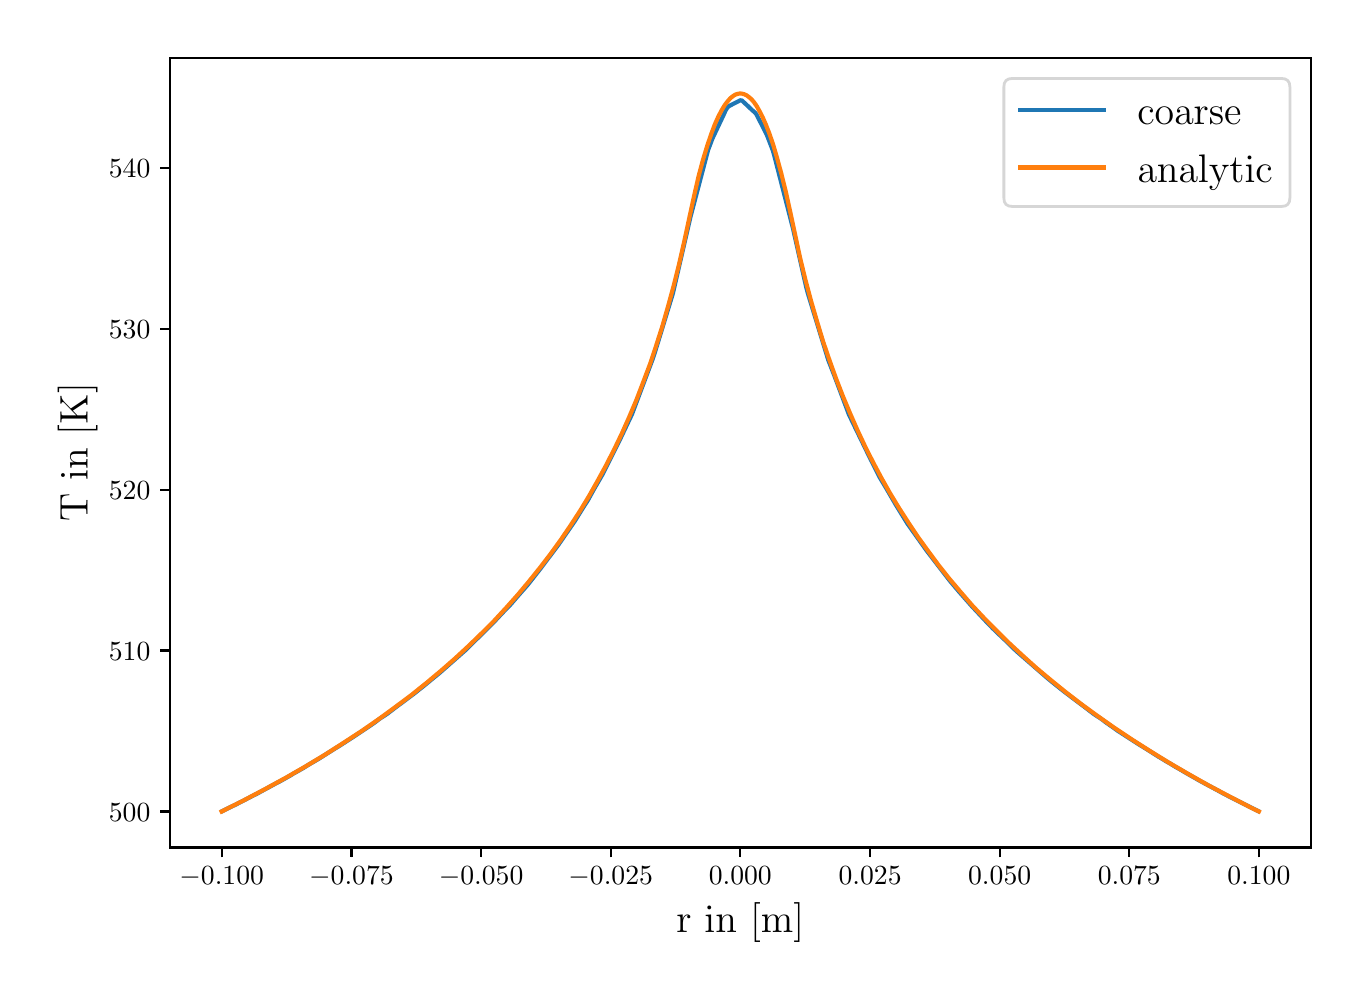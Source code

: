 \begingroup%
\makeatletter%
\begin{pgfpicture}%
\pgfpathrectangle{\pgfpointorigin}{\pgfqpoint{6.565in}{4.725in}}%
\pgfusepath{use as bounding box, clip}%
\begin{pgfscope}%
\pgfsetbuttcap%
\pgfsetmiterjoin%
\definecolor{currentfill}{rgb}{1.0,1.0,1.0}%
\pgfsetfillcolor{currentfill}%
\pgfsetlinewidth{0.0pt}%
\definecolor{currentstroke}{rgb}{1.0,1.0,1.0}%
\pgfsetstrokecolor{currentstroke}%
\pgfsetdash{}{0pt}%
\pgfpathmoveto{\pgfqpoint{0.0in}{0.0in}}%
\pgfpathlineto{\pgfqpoint{6.565in}{0.0in}}%
\pgfpathlineto{\pgfqpoint{6.565in}{4.725in}}%
\pgfpathlineto{\pgfqpoint{0.0in}{4.725in}}%
\pgfpathclose%
\pgfusepath{fill}%
\end{pgfscope}%
\begin{pgfscope}%
\pgfsetbuttcap%
\pgfsetmiterjoin%
\definecolor{currentfill}{rgb}{1.0,1.0,1.0}%
\pgfsetfillcolor{currentfill}%
\pgfsetlinewidth{0.0pt}%
\definecolor{currentstroke}{rgb}{0.0,0.0,0.0}%
\pgfsetstrokecolor{currentstroke}%
\pgfsetstrokeopacity{0.0}%
\pgfsetdash{}{0pt}%
\pgfpathmoveto{\pgfqpoint{0.711in}{0.626in}}%
\pgfpathlineto{\pgfqpoint{6.415in}{0.626in}}%
\pgfpathlineto{\pgfqpoint{6.415in}{4.575in}}%
\pgfpathlineto{\pgfqpoint{0.711in}{4.575in}}%
\pgfpathclose%
\pgfusepath{fill}%
\end{pgfscope}%
\begin{pgfscope}%
\pgfsetbuttcap%
\pgfsetroundjoin%
\definecolor{currentfill}{rgb}{0.0,0.0,0.0}%
\pgfsetfillcolor{currentfill}%
\pgfsetlinewidth{0.803pt}%
\definecolor{currentstroke}{rgb}{0.0,0.0,0.0}%
\pgfsetstrokecolor{currentstroke}%
\pgfsetdash{}{0pt}%
\pgfsys@defobject{currentmarker}{\pgfqpoint{0.0in}{-0.049in}}{\pgfqpoint{0.0in}{0.0in}}{%
\pgfpathmoveto{\pgfqpoint{0.0in}{0.0in}}%
\pgfpathlineto{\pgfqpoint{0.0in}{-0.049in}}%
\pgfusepath{stroke,fill}%
}%
\begin{pgfscope}%
\pgfsys@transformshift{0.97in}{0.626in}%
\pgfsys@useobject{currentmarker}{}%
\end{pgfscope}%
\end{pgfscope}%
\begin{pgfscope}%
\definecolor{textcolor}{rgb}{0.0,0.0,0.0}%
\pgfsetstrokecolor{textcolor}%
\pgfsetfillcolor{textcolor}%
\pgftext[x=0.97in,y=0.529in,,top]{\color{textcolor}\rmfamily\fontsize{10.0}{12.0}\selectfont \(\displaystyle {-0.100}\)}%
\end{pgfscope}%
\begin{pgfscope}%
\pgfsetbuttcap%
\pgfsetroundjoin%
\definecolor{currentfill}{rgb}{0.0,0.0,0.0}%
\pgfsetfillcolor{currentfill}%
\pgfsetlinewidth{0.803pt}%
\definecolor{currentstroke}{rgb}{0.0,0.0,0.0}%
\pgfsetstrokecolor{currentstroke}%
\pgfsetdash{}{0pt}%
\pgfsys@defobject{currentmarker}{\pgfqpoint{0.0in}{-0.049in}}{\pgfqpoint{0.0in}{0.0in}}{%
\pgfpathmoveto{\pgfqpoint{0.0in}{0.0in}}%
\pgfpathlineto{\pgfqpoint{0.0in}{-0.049in}}%
\pgfusepath{stroke,fill}%
}%
\begin{pgfscope}%
\pgfsys@transformshift{1.619in}{0.626in}%
\pgfsys@useobject{currentmarker}{}%
\end{pgfscope}%
\end{pgfscope}%
\begin{pgfscope}%
\definecolor{textcolor}{rgb}{0.0,0.0,0.0}%
\pgfsetstrokecolor{textcolor}%
\pgfsetfillcolor{textcolor}%
\pgftext[x=1.619in,y=0.529in,,top]{\color{textcolor}\rmfamily\fontsize{10.0}{12.0}\selectfont \(\displaystyle {-0.075}\)}%
\end{pgfscope}%
\begin{pgfscope}%
\pgfsetbuttcap%
\pgfsetroundjoin%
\definecolor{currentfill}{rgb}{0.0,0.0,0.0}%
\pgfsetfillcolor{currentfill}%
\pgfsetlinewidth{0.803pt}%
\definecolor{currentstroke}{rgb}{0.0,0.0,0.0}%
\pgfsetstrokecolor{currentstroke}%
\pgfsetdash{}{0pt}%
\pgfsys@defobject{currentmarker}{\pgfqpoint{0.0in}{-0.049in}}{\pgfqpoint{0.0in}{0.0in}}{%
\pgfpathmoveto{\pgfqpoint{0.0in}{0.0in}}%
\pgfpathlineto{\pgfqpoint{0.0in}{-0.049in}}%
\pgfusepath{stroke,fill}%
}%
\begin{pgfscope}%
\pgfsys@transformshift{2.267in}{0.626in}%
\pgfsys@useobject{currentmarker}{}%
\end{pgfscope}%
\end{pgfscope}%
\begin{pgfscope}%
\definecolor{textcolor}{rgb}{0.0,0.0,0.0}%
\pgfsetstrokecolor{textcolor}%
\pgfsetfillcolor{textcolor}%
\pgftext[x=2.267in,y=0.529in,,top]{\color{textcolor}\rmfamily\fontsize{10.0}{12.0}\selectfont \(\displaystyle {-0.050}\)}%
\end{pgfscope}%
\begin{pgfscope}%
\pgfsetbuttcap%
\pgfsetroundjoin%
\definecolor{currentfill}{rgb}{0.0,0.0,0.0}%
\pgfsetfillcolor{currentfill}%
\pgfsetlinewidth{0.803pt}%
\definecolor{currentstroke}{rgb}{0.0,0.0,0.0}%
\pgfsetstrokecolor{currentstroke}%
\pgfsetdash{}{0pt}%
\pgfsys@defobject{currentmarker}{\pgfqpoint{0.0in}{-0.049in}}{\pgfqpoint{0.0in}{0.0in}}{%
\pgfpathmoveto{\pgfqpoint{0.0in}{0.0in}}%
\pgfpathlineto{\pgfqpoint{0.0in}{-0.049in}}%
\pgfusepath{stroke,fill}%
}%
\begin{pgfscope}%
\pgfsys@transformshift{2.915in}{0.626in}%
\pgfsys@useobject{currentmarker}{}%
\end{pgfscope}%
\end{pgfscope}%
\begin{pgfscope}%
\definecolor{textcolor}{rgb}{0.0,0.0,0.0}%
\pgfsetstrokecolor{textcolor}%
\pgfsetfillcolor{textcolor}%
\pgftext[x=2.915in,y=0.529in,,top]{\color{textcolor}\rmfamily\fontsize{10.0}{12.0}\selectfont \(\displaystyle {-0.025}\)}%
\end{pgfscope}%
\begin{pgfscope}%
\pgfsetbuttcap%
\pgfsetroundjoin%
\definecolor{currentfill}{rgb}{0.0,0.0,0.0}%
\pgfsetfillcolor{currentfill}%
\pgfsetlinewidth{0.803pt}%
\definecolor{currentstroke}{rgb}{0.0,0.0,0.0}%
\pgfsetstrokecolor{currentstroke}%
\pgfsetdash{}{0pt}%
\pgfsys@defobject{currentmarker}{\pgfqpoint{0.0in}{-0.049in}}{\pgfqpoint{0.0in}{0.0in}}{%
\pgfpathmoveto{\pgfqpoint{0.0in}{0.0in}}%
\pgfpathlineto{\pgfqpoint{0.0in}{-0.049in}}%
\pgfusepath{stroke,fill}%
}%
\begin{pgfscope}%
\pgfsys@transformshift{3.563in}{0.626in}%
\pgfsys@useobject{currentmarker}{}%
\end{pgfscope}%
\end{pgfscope}%
\begin{pgfscope}%
\definecolor{textcolor}{rgb}{0.0,0.0,0.0}%
\pgfsetstrokecolor{textcolor}%
\pgfsetfillcolor{textcolor}%
\pgftext[x=3.563in,y=0.529in,,top]{\color{textcolor}\rmfamily\fontsize{10.0}{12.0}\selectfont \(\displaystyle {0.000}\)}%
\end{pgfscope}%
\begin{pgfscope}%
\pgfsetbuttcap%
\pgfsetroundjoin%
\definecolor{currentfill}{rgb}{0.0,0.0,0.0}%
\pgfsetfillcolor{currentfill}%
\pgfsetlinewidth{0.803pt}%
\definecolor{currentstroke}{rgb}{0.0,0.0,0.0}%
\pgfsetstrokecolor{currentstroke}%
\pgfsetdash{}{0pt}%
\pgfsys@defobject{currentmarker}{\pgfqpoint{0.0in}{-0.049in}}{\pgfqpoint{0.0in}{0.0in}}{%
\pgfpathmoveto{\pgfqpoint{0.0in}{0.0in}}%
\pgfpathlineto{\pgfqpoint{0.0in}{-0.049in}}%
\pgfusepath{stroke,fill}%
}%
\begin{pgfscope}%
\pgfsys@transformshift{4.212in}{0.626in}%
\pgfsys@useobject{currentmarker}{}%
\end{pgfscope}%
\end{pgfscope}%
\begin{pgfscope}%
\definecolor{textcolor}{rgb}{0.0,0.0,0.0}%
\pgfsetstrokecolor{textcolor}%
\pgfsetfillcolor{textcolor}%
\pgftext[x=4.212in,y=0.529in,,top]{\color{textcolor}\rmfamily\fontsize{10.0}{12.0}\selectfont \(\displaystyle {0.025}\)}%
\end{pgfscope}%
\begin{pgfscope}%
\pgfsetbuttcap%
\pgfsetroundjoin%
\definecolor{currentfill}{rgb}{0.0,0.0,0.0}%
\pgfsetfillcolor{currentfill}%
\pgfsetlinewidth{0.803pt}%
\definecolor{currentstroke}{rgb}{0.0,0.0,0.0}%
\pgfsetstrokecolor{currentstroke}%
\pgfsetdash{}{0pt}%
\pgfsys@defobject{currentmarker}{\pgfqpoint{0.0in}{-0.049in}}{\pgfqpoint{0.0in}{0.0in}}{%
\pgfpathmoveto{\pgfqpoint{0.0in}{0.0in}}%
\pgfpathlineto{\pgfqpoint{0.0in}{-0.049in}}%
\pgfusepath{stroke,fill}%
}%
\begin{pgfscope}%
\pgfsys@transformshift{4.86in}{0.626in}%
\pgfsys@useobject{currentmarker}{}%
\end{pgfscope}%
\end{pgfscope}%
\begin{pgfscope}%
\definecolor{textcolor}{rgb}{0.0,0.0,0.0}%
\pgfsetstrokecolor{textcolor}%
\pgfsetfillcolor{textcolor}%
\pgftext[x=4.86in,y=0.529in,,top]{\color{textcolor}\rmfamily\fontsize{10.0}{12.0}\selectfont \(\displaystyle {0.050}\)}%
\end{pgfscope}%
\begin{pgfscope}%
\pgfsetbuttcap%
\pgfsetroundjoin%
\definecolor{currentfill}{rgb}{0.0,0.0,0.0}%
\pgfsetfillcolor{currentfill}%
\pgfsetlinewidth{0.803pt}%
\definecolor{currentstroke}{rgb}{0.0,0.0,0.0}%
\pgfsetstrokecolor{currentstroke}%
\pgfsetdash{}{0pt}%
\pgfsys@defobject{currentmarker}{\pgfqpoint{0.0in}{-0.049in}}{\pgfqpoint{0.0in}{0.0in}}{%
\pgfpathmoveto{\pgfqpoint{0.0in}{0.0in}}%
\pgfpathlineto{\pgfqpoint{0.0in}{-0.049in}}%
\pgfusepath{stroke,fill}%
}%
\begin{pgfscope}%
\pgfsys@transformshift{5.508in}{0.626in}%
\pgfsys@useobject{currentmarker}{}%
\end{pgfscope}%
\end{pgfscope}%
\begin{pgfscope}%
\definecolor{textcolor}{rgb}{0.0,0.0,0.0}%
\pgfsetstrokecolor{textcolor}%
\pgfsetfillcolor{textcolor}%
\pgftext[x=5.508in,y=0.529in,,top]{\color{textcolor}\rmfamily\fontsize{10.0}{12.0}\selectfont \(\displaystyle {0.075}\)}%
\end{pgfscope}%
\begin{pgfscope}%
\pgfsetbuttcap%
\pgfsetroundjoin%
\definecolor{currentfill}{rgb}{0.0,0.0,0.0}%
\pgfsetfillcolor{currentfill}%
\pgfsetlinewidth{0.803pt}%
\definecolor{currentstroke}{rgb}{0.0,0.0,0.0}%
\pgfsetstrokecolor{currentstroke}%
\pgfsetdash{}{0pt}%
\pgfsys@defobject{currentmarker}{\pgfqpoint{0.0in}{-0.049in}}{\pgfqpoint{0.0in}{0.0in}}{%
\pgfpathmoveto{\pgfqpoint{0.0in}{0.0in}}%
\pgfpathlineto{\pgfqpoint{0.0in}{-0.049in}}%
\pgfusepath{stroke,fill}%
}%
\begin{pgfscope}%
\pgfsys@transformshift{6.156in}{0.626in}%
\pgfsys@useobject{currentmarker}{}%
\end{pgfscope}%
\end{pgfscope}%
\begin{pgfscope}%
\definecolor{textcolor}{rgb}{0.0,0.0,0.0}%
\pgfsetstrokecolor{textcolor}%
\pgfsetfillcolor{textcolor}%
\pgftext[x=6.156in,y=0.529in,,top]{\color{textcolor}\rmfamily\fontsize{10.0}{12.0}\selectfont \(\displaystyle {0.100}\)}%
\end{pgfscope}%
\begin{pgfscope}%
\definecolor{textcolor}{rgb}{0.0,0.0,0.0}%
\pgfsetstrokecolor{textcolor}%
\pgfsetfillcolor{textcolor}%
\pgftext[x=3.563in,y=0.35in,,top]{\color{textcolor}\rmfamily\fontsize{15.0}{18.0}\selectfont r in [m]}%
\end{pgfscope}%
\begin{pgfscope}%
\pgfsetbuttcap%
\pgfsetroundjoin%
\definecolor{currentfill}{rgb}{0.0,0.0,0.0}%
\pgfsetfillcolor{currentfill}%
\pgfsetlinewidth{0.803pt}%
\definecolor{currentstroke}{rgb}{0.0,0.0,0.0}%
\pgfsetstrokecolor{currentstroke}%
\pgfsetdash{}{0pt}%
\pgfsys@defobject{currentmarker}{\pgfqpoint{-0.049in}{0.0in}}{\pgfqpoint{-0.0in}{0.0in}}{%
\pgfpathmoveto{\pgfqpoint{-0.0in}{0.0in}}%
\pgfpathlineto{\pgfqpoint{-0.049in}{0.0in}}%
\pgfusepath{stroke,fill}%
}%
\begin{pgfscope}%
\pgfsys@transformshift{0.711in}{0.806in}%
\pgfsys@useobject{currentmarker}{}%
\end{pgfscope}%
\end{pgfscope}%
\begin{pgfscope}%
\definecolor{textcolor}{rgb}{0.0,0.0,0.0}%
\pgfsetstrokecolor{textcolor}%
\pgfsetfillcolor{textcolor}%
\pgftext[x=0.406in, y=0.758in, left, base]{\color{textcolor}\rmfamily\fontsize{10.0}{12.0}\selectfont \(\displaystyle {500}\)}%
\end{pgfscope}%
\begin{pgfscope}%
\pgfsetbuttcap%
\pgfsetroundjoin%
\definecolor{currentfill}{rgb}{0.0,0.0,0.0}%
\pgfsetfillcolor{currentfill}%
\pgfsetlinewidth{0.803pt}%
\definecolor{currentstroke}{rgb}{0.0,0.0,0.0}%
\pgfsetstrokecolor{currentstroke}%
\pgfsetdash{}{0pt}%
\pgfsys@defobject{currentmarker}{\pgfqpoint{-0.049in}{0.0in}}{\pgfqpoint{-0.0in}{0.0in}}{%
\pgfpathmoveto{\pgfqpoint{-0.0in}{0.0in}}%
\pgfpathlineto{\pgfqpoint{-0.049in}{0.0in}}%
\pgfusepath{stroke,fill}%
}%
\begin{pgfscope}%
\pgfsys@transformshift{0.711in}{1.611in}%
\pgfsys@useobject{currentmarker}{}%
\end{pgfscope}%
\end{pgfscope}%
\begin{pgfscope}%
\definecolor{textcolor}{rgb}{0.0,0.0,0.0}%
\pgfsetstrokecolor{textcolor}%
\pgfsetfillcolor{textcolor}%
\pgftext[x=0.406in, y=1.562in, left, base]{\color{textcolor}\rmfamily\fontsize{10.0}{12.0}\selectfont \(\displaystyle {510}\)}%
\end{pgfscope}%
\begin{pgfscope}%
\pgfsetbuttcap%
\pgfsetroundjoin%
\definecolor{currentfill}{rgb}{0.0,0.0,0.0}%
\pgfsetfillcolor{currentfill}%
\pgfsetlinewidth{0.803pt}%
\definecolor{currentstroke}{rgb}{0.0,0.0,0.0}%
\pgfsetstrokecolor{currentstroke}%
\pgfsetdash{}{0pt}%
\pgfsys@defobject{currentmarker}{\pgfqpoint{-0.049in}{0.0in}}{\pgfqpoint{-0.0in}{0.0in}}{%
\pgfpathmoveto{\pgfqpoint{-0.0in}{0.0in}}%
\pgfpathlineto{\pgfqpoint{-0.049in}{0.0in}}%
\pgfusepath{stroke,fill}%
}%
\begin{pgfscope}%
\pgfsys@transformshift{0.711in}{2.415in}%
\pgfsys@useobject{currentmarker}{}%
\end{pgfscope}%
\end{pgfscope}%
\begin{pgfscope}%
\definecolor{textcolor}{rgb}{0.0,0.0,0.0}%
\pgfsetstrokecolor{textcolor}%
\pgfsetfillcolor{textcolor}%
\pgftext[x=0.406in, y=2.367in, left, base]{\color{textcolor}\rmfamily\fontsize{10.0}{12.0}\selectfont \(\displaystyle {520}\)}%
\end{pgfscope}%
\begin{pgfscope}%
\pgfsetbuttcap%
\pgfsetroundjoin%
\definecolor{currentfill}{rgb}{0.0,0.0,0.0}%
\pgfsetfillcolor{currentfill}%
\pgfsetlinewidth{0.803pt}%
\definecolor{currentstroke}{rgb}{0.0,0.0,0.0}%
\pgfsetstrokecolor{currentstroke}%
\pgfsetdash{}{0pt}%
\pgfsys@defobject{currentmarker}{\pgfqpoint{-0.049in}{0.0in}}{\pgfqpoint{-0.0in}{0.0in}}{%
\pgfpathmoveto{\pgfqpoint{-0.0in}{0.0in}}%
\pgfpathlineto{\pgfqpoint{-0.049in}{0.0in}}%
\pgfusepath{stroke,fill}%
}%
\begin{pgfscope}%
\pgfsys@transformshift{0.711in}{3.22in}%
\pgfsys@useobject{currentmarker}{}%
\end{pgfscope}%
\end{pgfscope}%
\begin{pgfscope}%
\definecolor{textcolor}{rgb}{0.0,0.0,0.0}%
\pgfsetstrokecolor{textcolor}%
\pgfsetfillcolor{textcolor}%
\pgftext[x=0.406in, y=3.172in, left, base]{\color{textcolor}\rmfamily\fontsize{10.0}{12.0}\selectfont \(\displaystyle {530}\)}%
\end{pgfscope}%
\begin{pgfscope}%
\pgfsetbuttcap%
\pgfsetroundjoin%
\definecolor{currentfill}{rgb}{0.0,0.0,0.0}%
\pgfsetfillcolor{currentfill}%
\pgfsetlinewidth{0.803pt}%
\definecolor{currentstroke}{rgb}{0.0,0.0,0.0}%
\pgfsetstrokecolor{currentstroke}%
\pgfsetdash{}{0pt}%
\pgfsys@defobject{currentmarker}{\pgfqpoint{-0.049in}{0.0in}}{\pgfqpoint{-0.0in}{0.0in}}{%
\pgfpathmoveto{\pgfqpoint{-0.0in}{0.0in}}%
\pgfpathlineto{\pgfqpoint{-0.049in}{0.0in}}%
\pgfusepath{stroke,fill}%
}%
\begin{pgfscope}%
\pgfsys@transformshift{0.711in}{4.025in}%
\pgfsys@useobject{currentmarker}{}%
\end{pgfscope}%
\end{pgfscope}%
\begin{pgfscope}%
\definecolor{textcolor}{rgb}{0.0,0.0,0.0}%
\pgfsetstrokecolor{textcolor}%
\pgfsetfillcolor{textcolor}%
\pgftext[x=0.406in, y=3.977in, left, base]{\color{textcolor}\rmfamily\fontsize{10.0}{12.0}\selectfont \(\displaystyle {540}\)}%
\end{pgfscope}%
\begin{pgfscope}%
\definecolor{textcolor}{rgb}{0.0,0.0,0.0}%
\pgfsetstrokecolor{textcolor}%
\pgfsetfillcolor{textcolor}%
\pgftext[x=0.35in,y=2.601in,,bottom,rotate=90.0]{\color{textcolor}\rmfamily\fontsize{15.0}{18.0}\selectfont T in [K]}%
\end{pgfscope}%
\begin{pgfscope}%
\pgfpathrectangle{\pgfqpoint{0.711in}{0.626in}}{\pgfqpoint{5.704in}{3.949in}}%
\pgfusepath{clip}%
\pgfsetrectcap%
\pgfsetroundjoin%
\pgfsetlinewidth{1.506pt}%
\definecolor{currentstroke}{rgb}{0.122,0.467,0.706}%
\pgfsetstrokecolor{currentstroke}%
\pgfsetdash{}{0pt}%
\pgfpathmoveto{\pgfqpoint{0.974in}{0.808in}}%
\pgfpathlineto{\pgfqpoint{0.996in}{0.819in}}%
\pgfpathlineto{\pgfqpoint{1.018in}{0.83in}}%
\pgfpathlineto{\pgfqpoint{1.04in}{0.84in}}%
\pgfpathlineto{\pgfqpoint{1.062in}{0.852in}}%
\pgfpathlineto{\pgfqpoint{1.077in}{0.859in}}%
\pgfpathlineto{\pgfqpoint{1.128in}{0.886in}}%
\pgfpathlineto{\pgfqpoint{1.143in}{0.893in}}%
\pgfpathlineto{\pgfqpoint{1.246in}{0.949in}}%
\pgfpathlineto{\pgfqpoint{1.26in}{0.956in}}%
\pgfpathlineto{\pgfqpoint{1.312in}{0.985in}}%
\pgfpathlineto{\pgfqpoint{1.326in}{0.994in}}%
\pgfpathlineto{\pgfqpoint{1.378in}{1.023in}}%
\pgfpathlineto{\pgfqpoint{1.4in}{1.037in}}%
\pgfpathlineto{\pgfqpoint{1.422in}{1.05in}}%
\pgfpathlineto{\pgfqpoint{1.436in}{1.058in}}%
\pgfpathlineto{\pgfqpoint{1.458in}{1.071in}}%
\pgfpathlineto{\pgfqpoint{1.488in}{1.09in}}%
\pgfpathlineto{\pgfqpoint{1.502in}{1.099in}}%
\pgfpathlineto{\pgfqpoint{1.539in}{1.122in}}%
\pgfpathlineto{\pgfqpoint{1.554in}{1.131in}}%
\pgfpathlineto{\pgfqpoint{1.613in}{1.169in}}%
\pgfpathlineto{\pgfqpoint{1.627in}{1.178in}}%
\pgfpathlineto{\pgfqpoint{1.693in}{1.222in}}%
\pgfpathlineto{\pgfqpoint{1.708in}{1.232in}}%
\pgfpathlineto{\pgfqpoint{1.737in}{1.252in}}%
\pgfpathlineto{\pgfqpoint{1.759in}{1.269in}}%
\pgfpathlineto{\pgfqpoint{1.796in}{1.293in}}%
\pgfpathlineto{\pgfqpoint{1.855in}{1.338in}}%
\pgfpathlineto{\pgfqpoint{1.869in}{1.348in}}%
\pgfpathlineto{\pgfqpoint{1.921in}{1.387in}}%
\pgfpathlineto{\pgfqpoint{1.928in}{1.392in}}%
\pgfpathlineto{\pgfqpoint{1.943in}{1.404in}}%
\pgfpathlineto{\pgfqpoint{1.972in}{1.427in}}%
\pgfpathlineto{\pgfqpoint{1.987in}{1.439in}}%
\pgfpathlineto{\pgfqpoint{2.016in}{1.463in}}%
\pgfpathlineto{\pgfqpoint{2.038in}{1.481in}}%
\pgfpathlineto{\pgfqpoint{2.06in}{1.499in}}%
\pgfpathlineto{\pgfqpoint{2.185in}{1.609in}}%
\pgfpathlineto{\pgfqpoint{2.243in}{1.666in}}%
\pgfpathlineto{\pgfqpoint{2.258in}{1.68in}}%
\pgfpathlineto{\pgfqpoint{2.331in}{1.753in}}%
\pgfpathlineto{\pgfqpoint{2.39in}{1.816in}}%
\pgfpathlineto{\pgfqpoint{2.412in}{1.838in}}%
\pgfpathlineto{\pgfqpoint{2.449in}{1.881in}}%
\pgfpathlineto{\pgfqpoint{2.5in}{1.939in}}%
\pgfpathlineto{\pgfqpoint{2.537in}{1.986in}}%
\pgfpathlineto{\pgfqpoint{2.566in}{2.023in}}%
\pgfpathlineto{\pgfqpoint{2.654in}{2.14in}}%
\pgfpathlineto{\pgfqpoint{2.735in}{2.257in}}%
\pgfpathlineto{\pgfqpoint{2.779in}{2.328in}}%
\pgfpathlineto{\pgfqpoint{2.801in}{2.362in}}%
\pgfpathlineto{\pgfqpoint{2.83in}{2.415in}}%
\pgfpathlineto{\pgfqpoint{2.859in}{2.465in}}%
\pgfpathlineto{\pgfqpoint{2.874in}{2.491in}}%
\pgfpathlineto{\pgfqpoint{2.962in}{2.667in}}%
\pgfpathlineto{\pgfqpoint{3.021in}{2.791in}}%
\pgfpathlineto{\pgfqpoint{3.123in}{3.063in}}%
\pgfpathlineto{\pgfqpoint{3.138in}{3.108in}}%
\pgfpathlineto{\pgfqpoint{3.226in}{3.396in}}%
\pgfpathlineto{\pgfqpoint{3.248in}{3.492in}}%
\pgfpathlineto{\pgfqpoint{3.314in}{3.779in}}%
\pgfpathlineto{\pgfqpoint{3.402in}{4.113in}}%
\pgfpathlineto{\pgfqpoint{3.424in}{4.171in}}%
\pgfpathlineto{\pgfqpoint{3.483in}{4.296in}}%
\pgfpathlineto{\pgfqpoint{3.49in}{4.312in}}%
\pgfpathlineto{\pgfqpoint{3.497in}{4.323in}}%
\pgfpathlineto{\pgfqpoint{3.505in}{4.332in}}%
\pgfpathlineto{\pgfqpoint{3.534in}{4.347in}}%
\pgfpathlineto{\pgfqpoint{3.556in}{4.358in}}%
\pgfpathlineto{\pgfqpoint{3.563in}{4.362in}}%
\pgfpathlineto{\pgfqpoint{3.571in}{4.361in}}%
\pgfpathlineto{\pgfqpoint{3.6in}{4.334in}}%
\pgfpathlineto{\pgfqpoint{3.622in}{4.313in}}%
\pgfpathlineto{\pgfqpoint{3.637in}{4.3in}}%
\pgfpathlineto{\pgfqpoint{3.644in}{4.291in}}%
\pgfpathlineto{\pgfqpoint{3.695in}{4.191in}}%
\pgfpathlineto{\pgfqpoint{3.725in}{4.113in}}%
\pgfpathlineto{\pgfqpoint{3.732in}{4.089in}}%
\pgfpathlineto{\pgfqpoint{3.827in}{3.719in}}%
\pgfpathlineto{\pgfqpoint{3.893in}{3.426in}}%
\pgfpathlineto{\pgfqpoint{3.901in}{3.396in}}%
\pgfpathlineto{\pgfqpoint{3.945in}{3.253in}}%
\pgfpathlineto{\pgfqpoint{4.003in}{3.063in}}%
\pgfpathlineto{\pgfqpoint{4.033in}{2.986in}}%
\pgfpathlineto{\pgfqpoint{4.077in}{2.869in}}%
\pgfpathlineto{\pgfqpoint{4.106in}{2.791in}}%
\pgfpathlineto{\pgfqpoint{4.216in}{2.564in}}%
\pgfpathlineto{\pgfqpoint{4.26in}{2.477in}}%
\pgfpathlineto{\pgfqpoint{4.297in}{2.415in}}%
\pgfpathlineto{\pgfqpoint{4.341in}{2.339in}}%
\pgfpathlineto{\pgfqpoint{4.37in}{2.292in}}%
\pgfpathlineto{\pgfqpoint{4.399in}{2.245in}}%
\pgfpathlineto{\pgfqpoint{4.495in}{2.11in}}%
\pgfpathlineto{\pgfqpoint{4.612in}{1.958in}}%
\pgfpathlineto{\pgfqpoint{4.656in}{1.906in}}%
\pgfpathlineto{\pgfqpoint{4.7in}{1.856in}}%
\pgfpathlineto{\pgfqpoint{4.722in}{1.831in}}%
\pgfpathlineto{\pgfqpoint{4.781in}{1.768in}}%
\pgfpathlineto{\pgfqpoint{4.795in}{1.753in}}%
\pgfpathlineto{\pgfqpoint{4.825in}{1.722in}}%
\pgfpathlineto{\pgfqpoint{4.876in}{1.673in}}%
\pgfpathlineto{\pgfqpoint{4.891in}{1.659in}}%
\pgfpathlineto{\pgfqpoint{4.942in}{1.609in}}%
\pgfpathlineto{\pgfqpoint{5.096in}{1.475in}}%
\pgfpathlineto{\pgfqpoint{5.125in}{1.451in}}%
\pgfpathlineto{\pgfqpoint{5.14in}{1.439in}}%
\pgfpathlineto{\pgfqpoint{5.169in}{1.416in}}%
\pgfpathlineto{\pgfqpoint{5.184in}{1.404in}}%
\pgfpathlineto{\pgfqpoint{5.265in}{1.343in}}%
\pgfpathlineto{\pgfqpoint{5.28in}{1.332in}}%
\pgfpathlineto{\pgfqpoint{5.331in}{1.293in}}%
\pgfpathlineto{\pgfqpoint{5.368in}{1.269in}}%
\pgfpathlineto{\pgfqpoint{5.39in}{1.252in}}%
\pgfpathlineto{\pgfqpoint{5.426in}{1.227in}}%
\pgfpathlineto{\pgfqpoint{5.448in}{1.211in}}%
\pgfpathlineto{\pgfqpoint{5.558in}{1.14in}}%
\pgfpathlineto{\pgfqpoint{5.573in}{1.131in}}%
\pgfpathlineto{\pgfqpoint{5.61in}{1.108in}}%
\pgfpathlineto{\pgfqpoint{5.624in}{1.099in}}%
\pgfpathlineto{\pgfqpoint{5.654in}{1.08in}}%
\pgfpathlineto{\pgfqpoint{5.676in}{1.067in}}%
\pgfpathlineto{\pgfqpoint{5.69in}{1.058in}}%
\pgfpathlineto{\pgfqpoint{5.712in}{1.046in}}%
\pgfpathlineto{\pgfqpoint{5.734in}{1.032in}}%
\pgfpathlineto{\pgfqpoint{5.771in}{1.011in}}%
\pgfpathlineto{\pgfqpoint{5.786in}{1.002in}}%
\pgfpathlineto{\pgfqpoint{5.837in}{0.973in}}%
\pgfpathlineto{\pgfqpoint{5.852in}{0.964in}}%
\pgfpathlineto{\pgfqpoint{5.962in}{0.905in}}%
\pgfpathlineto{\pgfqpoint{5.976in}{0.897in}}%
\pgfpathlineto{\pgfqpoint{6.028in}{0.87in}}%
\pgfpathlineto{\pgfqpoint{6.042in}{0.863in}}%
\pgfpathlineto{\pgfqpoint{6.072in}{0.848in}}%
\pgfpathlineto{\pgfqpoint{6.094in}{0.837in}}%
\pgfpathlineto{\pgfqpoint{6.116in}{0.826in}}%
\pgfpathlineto{\pgfqpoint{6.138in}{0.815in}}%
\pgfpathlineto{\pgfqpoint{6.152in}{0.808in}}%
\pgfpathlineto{\pgfqpoint{6.152in}{0.808in}}%
\pgfusepath{stroke}%
\end{pgfscope}%
\begin{pgfscope}%
\pgfpathrectangle{\pgfqpoint{0.711in}{0.626in}}{\pgfqpoint{5.704in}{3.949in}}%
\pgfusepath{clip}%
\pgfsetrectcap%
\pgfsetroundjoin%
\pgfsetlinewidth{1.506pt}%
\definecolor{currentstroke}{rgb}{1.0,0.498,0.055}%
\pgfsetstrokecolor{currentstroke}%
\pgfsetdash{}{0pt}%
\pgfpathmoveto{\pgfqpoint{0.97in}{0.806in}}%
\pgfpathlineto{\pgfqpoint{1.083in}{0.863in}}%
\pgfpathlineto{\pgfqpoint{1.191in}{0.92in}}%
\pgfpathlineto{\pgfqpoint{1.295in}{0.977in}}%
\pgfpathlineto{\pgfqpoint{1.394in}{1.034in}}%
\pgfpathlineto{\pgfqpoint{1.49in}{1.092in}}%
\pgfpathlineto{\pgfqpoint{1.582in}{1.151in}}%
\pgfpathlineto{\pgfqpoint{1.671in}{1.209in}}%
\pgfpathlineto{\pgfqpoint{1.756in}{1.268in}}%
\pgfpathlineto{\pgfqpoint{1.838in}{1.328in}}%
\pgfpathlineto{\pgfqpoint{1.917in}{1.387in}}%
\pgfpathlineto{\pgfqpoint{1.993in}{1.448in}}%
\pgfpathlineto{\pgfqpoint{2.066in}{1.509in}}%
\pgfpathlineto{\pgfqpoint{2.137in}{1.571in}}%
\pgfpathlineto{\pgfqpoint{2.205in}{1.634in}}%
\pgfpathlineto{\pgfqpoint{2.27in}{1.697in}}%
\pgfpathlineto{\pgfqpoint{2.333in}{1.76in}}%
\pgfpathlineto{\pgfqpoint{2.393in}{1.825in}}%
\pgfpathlineto{\pgfqpoint{2.451in}{1.89in}}%
\pgfpathlineto{\pgfqpoint{2.507in}{1.957in}}%
\pgfpathlineto{\pgfqpoint{2.561in}{2.024in}}%
\pgfpathlineto{\pgfqpoint{2.614in}{2.093in}}%
\pgfpathlineto{\pgfqpoint{2.664in}{2.162in}}%
\pgfpathlineto{\pgfqpoint{2.713in}{2.234in}}%
\pgfpathlineto{\pgfqpoint{2.76in}{2.306in}}%
\pgfpathlineto{\pgfqpoint{2.805in}{2.38in}}%
\pgfpathlineto{\pgfqpoint{2.848in}{2.456in}}%
\pgfpathlineto{\pgfqpoint{2.89in}{2.533in}}%
\pgfpathlineto{\pgfqpoint{2.931in}{2.613in}}%
\pgfpathlineto{\pgfqpoint{2.97in}{2.694in}}%
\pgfpathlineto{\pgfqpoint{3.007in}{2.777in}}%
\pgfpathlineto{\pgfqpoint{3.043in}{2.862in}}%
\pgfpathlineto{\pgfqpoint{3.077in}{2.951in}}%
\pgfpathlineto{\pgfqpoint{3.111in}{3.041in}}%
\pgfpathlineto{\pgfqpoint{3.142in}{3.134in}}%
\pgfpathlineto{\pgfqpoint{3.173in}{3.231in}}%
\pgfpathlineto{\pgfqpoint{3.202in}{3.332in}}%
\pgfpathlineto{\pgfqpoint{3.23in}{3.435in}}%
\pgfpathlineto{\pgfqpoint{3.257in}{3.543in}}%
\pgfpathlineto{\pgfqpoint{3.283in}{3.657in}}%
\pgfpathlineto{\pgfqpoint{3.309in}{3.778in}}%
\pgfpathlineto{\pgfqpoint{3.333in}{3.888in}}%
\pgfpathlineto{\pgfqpoint{3.355in}{3.984in}}%
\pgfpathlineto{\pgfqpoint{3.377in}{4.066in}}%
\pgfpathlineto{\pgfqpoint{3.398in}{4.135in}}%
\pgfpathlineto{\pgfqpoint{3.418in}{4.194in}}%
\pgfpathlineto{\pgfqpoint{3.436in}{4.242in}}%
\pgfpathlineto{\pgfqpoint{3.454in}{4.282in}}%
\pgfpathlineto{\pgfqpoint{3.471in}{4.314in}}%
\pgfpathlineto{\pgfqpoint{3.486in}{4.339in}}%
\pgfpathlineto{\pgfqpoint{3.501in}{4.358in}}%
\pgfpathlineto{\pgfqpoint{3.514in}{4.373in}}%
\pgfpathlineto{\pgfqpoint{3.527in}{4.383in}}%
\pgfpathlineto{\pgfqpoint{3.538in}{4.39in}}%
\pgfpathlineto{\pgfqpoint{3.55in}{4.394in}}%
\pgfpathlineto{\pgfqpoint{3.561in}{4.396in}}%
\pgfpathlineto{\pgfqpoint{3.572in}{4.395in}}%
\pgfpathlineto{\pgfqpoint{3.583in}{4.392in}}%
\pgfpathlineto{\pgfqpoint{3.594in}{4.387in}}%
\pgfpathlineto{\pgfqpoint{3.605in}{4.379in}}%
\pgfpathlineto{\pgfqpoint{3.618in}{4.368in}}%
\pgfpathlineto{\pgfqpoint{3.631in}{4.353in}}%
\pgfpathlineto{\pgfqpoint{3.645in}{4.333in}}%
\pgfpathlineto{\pgfqpoint{3.659in}{4.308in}}%
\pgfpathlineto{\pgfqpoint{3.675in}{4.277in}}%
\pgfpathlineto{\pgfqpoint{3.691in}{4.24in}}%
\pgfpathlineto{\pgfqpoint{3.709in}{4.194in}}%
\pgfpathlineto{\pgfqpoint{3.728in}{4.138in}}%
\pgfpathlineto{\pgfqpoint{3.747in}{4.073in}}%
\pgfpathlineto{\pgfqpoint{3.768in}{3.996in}}%
\pgfpathlineto{\pgfqpoint{3.79in}{3.907in}}%
\pgfpathlineto{\pgfqpoint{3.813in}{3.803in}}%
\pgfpathlineto{\pgfqpoint{3.862in}{3.574in}}%
\pgfpathlineto{\pgfqpoint{3.889in}{3.463in}}%
\pgfpathlineto{\pgfqpoint{3.917in}{3.358in}}%
\pgfpathlineto{\pgfqpoint{3.947in}{3.255in}}%
\pgfpathlineto{\pgfqpoint{3.977in}{3.156in}}%
\pgfpathlineto{\pgfqpoint{4.009in}{3.062in}}%
\pgfpathlineto{\pgfqpoint{4.042in}{2.97in}}%
\pgfpathlineto{\pgfqpoint{4.077in}{2.88in}}%
\pgfpathlineto{\pgfqpoint{4.113in}{2.794in}}%
\pgfpathlineto{\pgfqpoint{4.15in}{2.71in}}%
\pgfpathlineto{\pgfqpoint{4.189in}{2.627in}}%
\pgfpathlineto{\pgfqpoint{4.229in}{2.548in}}%
\pgfpathlineto{\pgfqpoint{4.27in}{2.471in}}%
\pgfpathlineto{\pgfqpoint{4.313in}{2.395in}}%
\pgfpathlineto{\pgfqpoint{4.358in}{2.321in}}%
\pgfpathlineto{\pgfqpoint{4.405in}{2.248in}}%
\pgfpathlineto{\pgfqpoint{4.453in}{2.176in}}%
\pgfpathlineto{\pgfqpoint{4.503in}{2.107in}}%
\pgfpathlineto{\pgfqpoint{4.554in}{2.038in}}%
\pgfpathlineto{\pgfqpoint{4.608in}{1.97in}}%
\pgfpathlineto{\pgfqpoint{4.664in}{1.904in}}%
\pgfpathlineto{\pgfqpoint{4.721in}{1.838in}}%
\pgfpathlineto{\pgfqpoint{4.782in}{1.773in}}%
\pgfpathlineto{\pgfqpoint{4.844in}{1.71in}}%
\pgfpathlineto{\pgfqpoint{4.908in}{1.647in}}%
\pgfpathlineto{\pgfqpoint{4.975in}{1.585in}}%
\pgfpathlineto{\pgfqpoint{5.044in}{1.523in}}%
\pgfpathlineto{\pgfqpoint{5.117in}{1.462in}}%
\pgfpathlineto{\pgfqpoint{5.191in}{1.402in}}%
\pgfpathlineto{\pgfqpoint{5.269in}{1.342in}}%
\pgfpathlineto{\pgfqpoint{5.35in}{1.283in}}%
\pgfpathlineto{\pgfqpoint{5.434in}{1.224in}}%
\pgfpathlineto{\pgfqpoint{5.521in}{1.166in}}%
\pgfpathlineto{\pgfqpoint{5.612in}{1.108in}}%
\pgfpathlineto{\pgfqpoint{5.706in}{1.05in}}%
\pgfpathlineto{\pgfqpoint{5.804in}{0.993in}}%
\pgfpathlineto{\pgfqpoint{5.905in}{0.936in}}%
\pgfpathlineto{\pgfqpoint{6.011in}{0.88in}}%
\pgfpathlineto{\pgfqpoint{6.121in}{0.823in}}%
\pgfpathlineto{\pgfqpoint{6.156in}{0.806in}}%
\pgfpathlineto{\pgfqpoint{6.156in}{0.806in}}%
\pgfusepath{stroke}%
\end{pgfscope}%
\begin{pgfscope}%
\pgfsetrectcap%
\pgfsetmiterjoin%
\pgfsetlinewidth{0.803pt}%
\definecolor{currentstroke}{rgb}{0.0,0.0,0.0}%
\pgfsetstrokecolor{currentstroke}%
\pgfsetdash{}{0pt}%
\pgfpathmoveto{\pgfqpoint{0.711in}{0.626in}}%
\pgfpathlineto{\pgfqpoint{0.711in}{4.575in}}%
\pgfusepath{stroke}%
\end{pgfscope}%
\begin{pgfscope}%
\pgfsetrectcap%
\pgfsetmiterjoin%
\pgfsetlinewidth{0.803pt}%
\definecolor{currentstroke}{rgb}{0.0,0.0,0.0}%
\pgfsetstrokecolor{currentstroke}%
\pgfsetdash{}{0pt}%
\pgfpathmoveto{\pgfqpoint{6.415in}{0.626in}}%
\pgfpathlineto{\pgfqpoint{6.415in}{4.575in}}%
\pgfusepath{stroke}%
\end{pgfscope}%
\begin{pgfscope}%
\pgfsetrectcap%
\pgfsetmiterjoin%
\pgfsetlinewidth{0.803pt}%
\definecolor{currentstroke}{rgb}{0.0,0.0,0.0}%
\pgfsetstrokecolor{currentstroke}%
\pgfsetdash{}{0pt}%
\pgfpathmoveto{\pgfqpoint{0.711in}{0.626in}}%
\pgfpathlineto{\pgfqpoint{6.415in}{0.626in}}%
\pgfusepath{stroke}%
\end{pgfscope}%
\begin{pgfscope}%
\pgfsetrectcap%
\pgfsetmiterjoin%
\pgfsetlinewidth{0.803pt}%
\definecolor{currentstroke}{rgb}{0.0,0.0,0.0}%
\pgfsetstrokecolor{currentstroke}%
\pgfsetdash{}{0pt}%
\pgfpathmoveto{\pgfqpoint{0.711in}{4.575in}}%
\pgfpathlineto{\pgfqpoint{6.415in}{4.575in}}%
\pgfusepath{stroke}%
\end{pgfscope}%
\begin{pgfscope}%
\pgfsetbuttcap%
\pgfsetmiterjoin%
\definecolor{currentfill}{rgb}{1.0,1.0,1.0}%
\pgfsetfillcolor{currentfill}%
\pgfsetfillopacity{0.8}%
\pgfsetlinewidth{1.004pt}%
\definecolor{currentstroke}{rgb}{0.8,0.8,0.8}%
\pgfsetstrokecolor{currentstroke}%
\pgfsetstrokeopacity{0.8}%
\pgfsetdash{}{0pt}%
\pgfpathmoveto{\pgfqpoint{4.923in}{3.831in}}%
\pgfpathlineto{\pgfqpoint{6.269in}{3.831in}}%
\pgfpathquadraticcurveto{\pgfqpoint{6.311in}{3.831in}}{\pgfqpoint{6.311in}{3.873in}}%
\pgfpathlineto{\pgfqpoint{6.311in}{4.429in}}%
\pgfpathquadraticcurveto{\pgfqpoint{6.311in}{4.471in}}{\pgfqpoint{6.269in}{4.471in}}%
\pgfpathlineto{\pgfqpoint{4.923in}{4.471in}}%
\pgfpathquadraticcurveto{\pgfqpoint{4.881in}{4.471in}}{\pgfqpoint{4.881in}{4.429in}}%
\pgfpathlineto{\pgfqpoint{4.881in}{3.873in}}%
\pgfpathquadraticcurveto{\pgfqpoint{4.881in}{3.831in}}{\pgfqpoint{4.923in}{3.831in}}%
\pgfpathclose%
\pgfusepath{stroke,fill}%
\end{pgfscope}%
\begin{pgfscope}%
\pgfsetrectcap%
\pgfsetroundjoin%
\pgfsetlinewidth{1.506pt}%
\definecolor{currentstroke}{rgb}{0.122,0.467,0.706}%
\pgfsetstrokecolor{currentstroke}%
\pgfsetdash{}{0pt}%
\pgfpathmoveto{\pgfqpoint{4.964in}{4.315in}}%
\pgfpathlineto{\pgfqpoint{5.381in}{4.315in}}%
\pgfusepath{stroke}%
\end{pgfscope}%
\begin{pgfscope}%
\definecolor{textcolor}{rgb}{0.0,0.0,0.0}%
\pgfsetstrokecolor{textcolor}%
\pgfsetfillcolor{textcolor}%
\pgftext[x=5.548in,y=4.242in,left,base]{\color{textcolor}\rmfamily\fontsize{15.0}{18.0}\selectfont coarse}%
\end{pgfscope}%
\begin{pgfscope}%
\pgfsetrectcap%
\pgfsetroundjoin%
\pgfsetlinewidth{1.506pt}%
\definecolor{currentstroke}{rgb}{1.0,0.498,0.055}%
\pgfsetstrokecolor{currentstroke}%
\pgfsetdash{}{0pt}%
\pgfpathmoveto{\pgfqpoint{4.964in}{4.026in}}%
\pgfpathlineto{\pgfqpoint{5.381in}{4.026in}}%
\pgfusepath{stroke}%
\end{pgfscope}%
\begin{pgfscope}%
\definecolor{textcolor}{rgb}{0.0,0.0,0.0}%
\pgfsetstrokecolor{textcolor}%
\pgfsetfillcolor{textcolor}%
\pgftext[x=5.548in,y=3.953in,left,base]{\color{textcolor}\rmfamily\fontsize{15.0}{18.0}\selectfont analytic}%
\end{pgfscope}%
\end{pgfpicture}%
\makeatother%
\endgroup%

